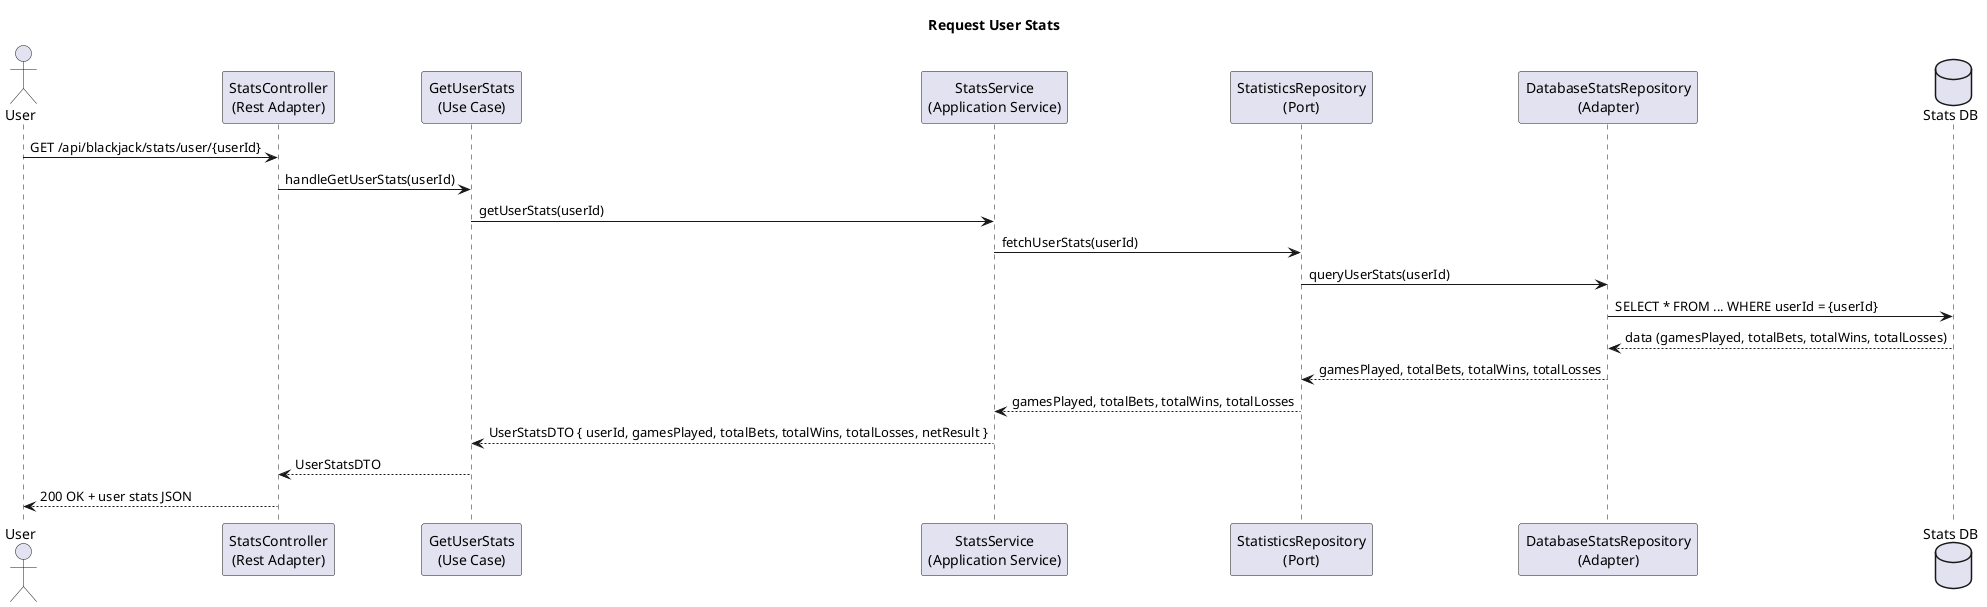 @startuml
title Request User Stats

actor User

participant "StatsController\n(Rest Adapter)" as Controller
participant "GetUserStats\n(Use Case)" as UseCase
participant "StatsService\n(Application Service)" as Service
participant "StatisticsRepository\n(Port)" as RepoPort
participant "DatabaseStatsRepository\n(Adapter)" as RepoAdapter
database "Stats DB" as DB

User -> Controller : GET /api/blackjack/stats/user/{userId}

Controller -> UseCase : handleGetUserStats(userId)
UseCase -> Service : getUserStats(userId)

Service -> RepoPort : fetchUserStats(userId)
RepoPort -> RepoAdapter : queryUserStats(userId)
RepoAdapter -> DB : SELECT * FROM ... WHERE userId = {userId}
DB --> RepoAdapter : data (gamesPlayed, totalBets, totalWins, totalLosses)
RepoAdapter --> RepoPort : gamesPlayed, totalBets, totalWins, totalLosses
RepoPort --> Service : gamesPlayed, totalBets, totalWins, totalLosses

Service --> UseCase : UserStatsDTO { userId, gamesPlayed, totalBets, totalWins, totalLosses, netResult }
UseCase --> Controller : UserStatsDTO
Controller --> User : 200 OK + user stats JSON

@enduml
